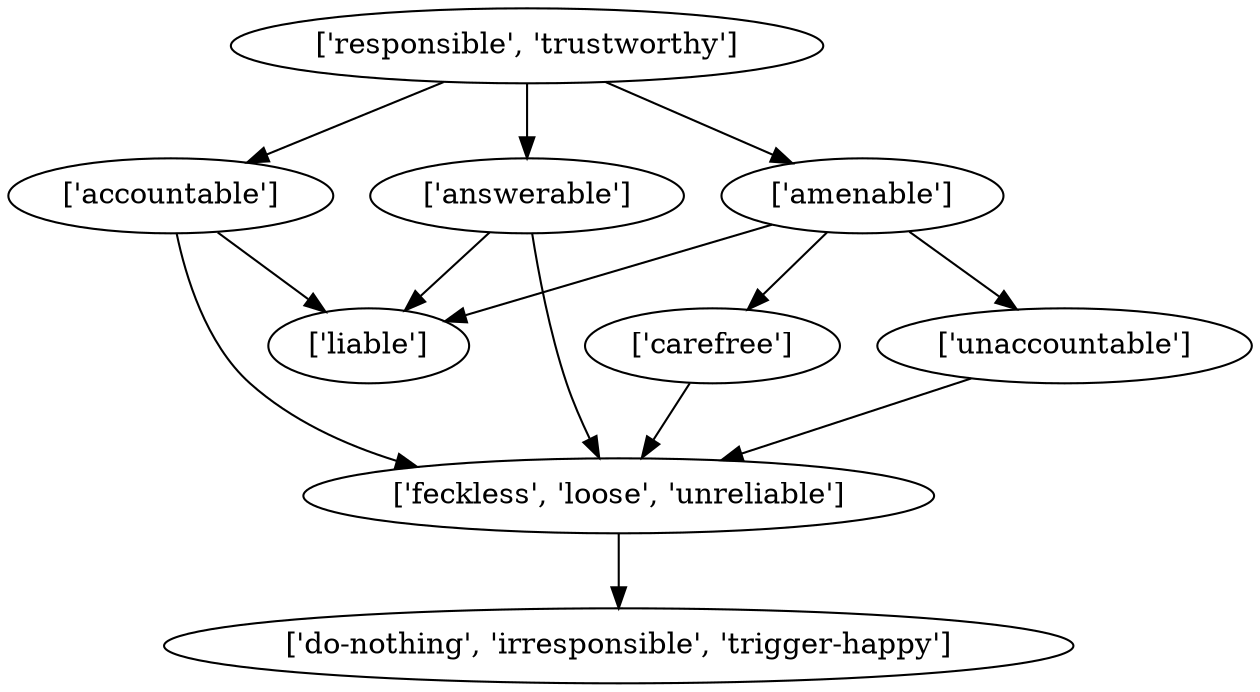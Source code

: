 strict digraph  {
	"['carefree']" -> "['feckless', 'loose', 'unreliable']";
	"['feckless', 'loose', 'unreliable']" -> "['do-nothing', 'irresponsible', 'trigger-happy']";
	"['amenable']" -> "['carefree']";
	"['amenable']" -> "['unaccountable']";
	"['amenable']" -> "['liable']";
	"['unaccountable']" -> "['feckless', 'loose', 'unreliable']";
	"['accountable']" -> "['feckless', 'loose', 'unreliable']";
	"['accountable']" -> "['liable']";
	"['answerable']" -> "['feckless', 'loose', 'unreliable']";
	"['answerable']" -> "['liable']";
	"['responsible', 'trustworthy']" -> "['amenable']";
	"['responsible', 'trustworthy']" -> "['accountable']";
	"['responsible', 'trustworthy']" -> "['answerable']";
}
